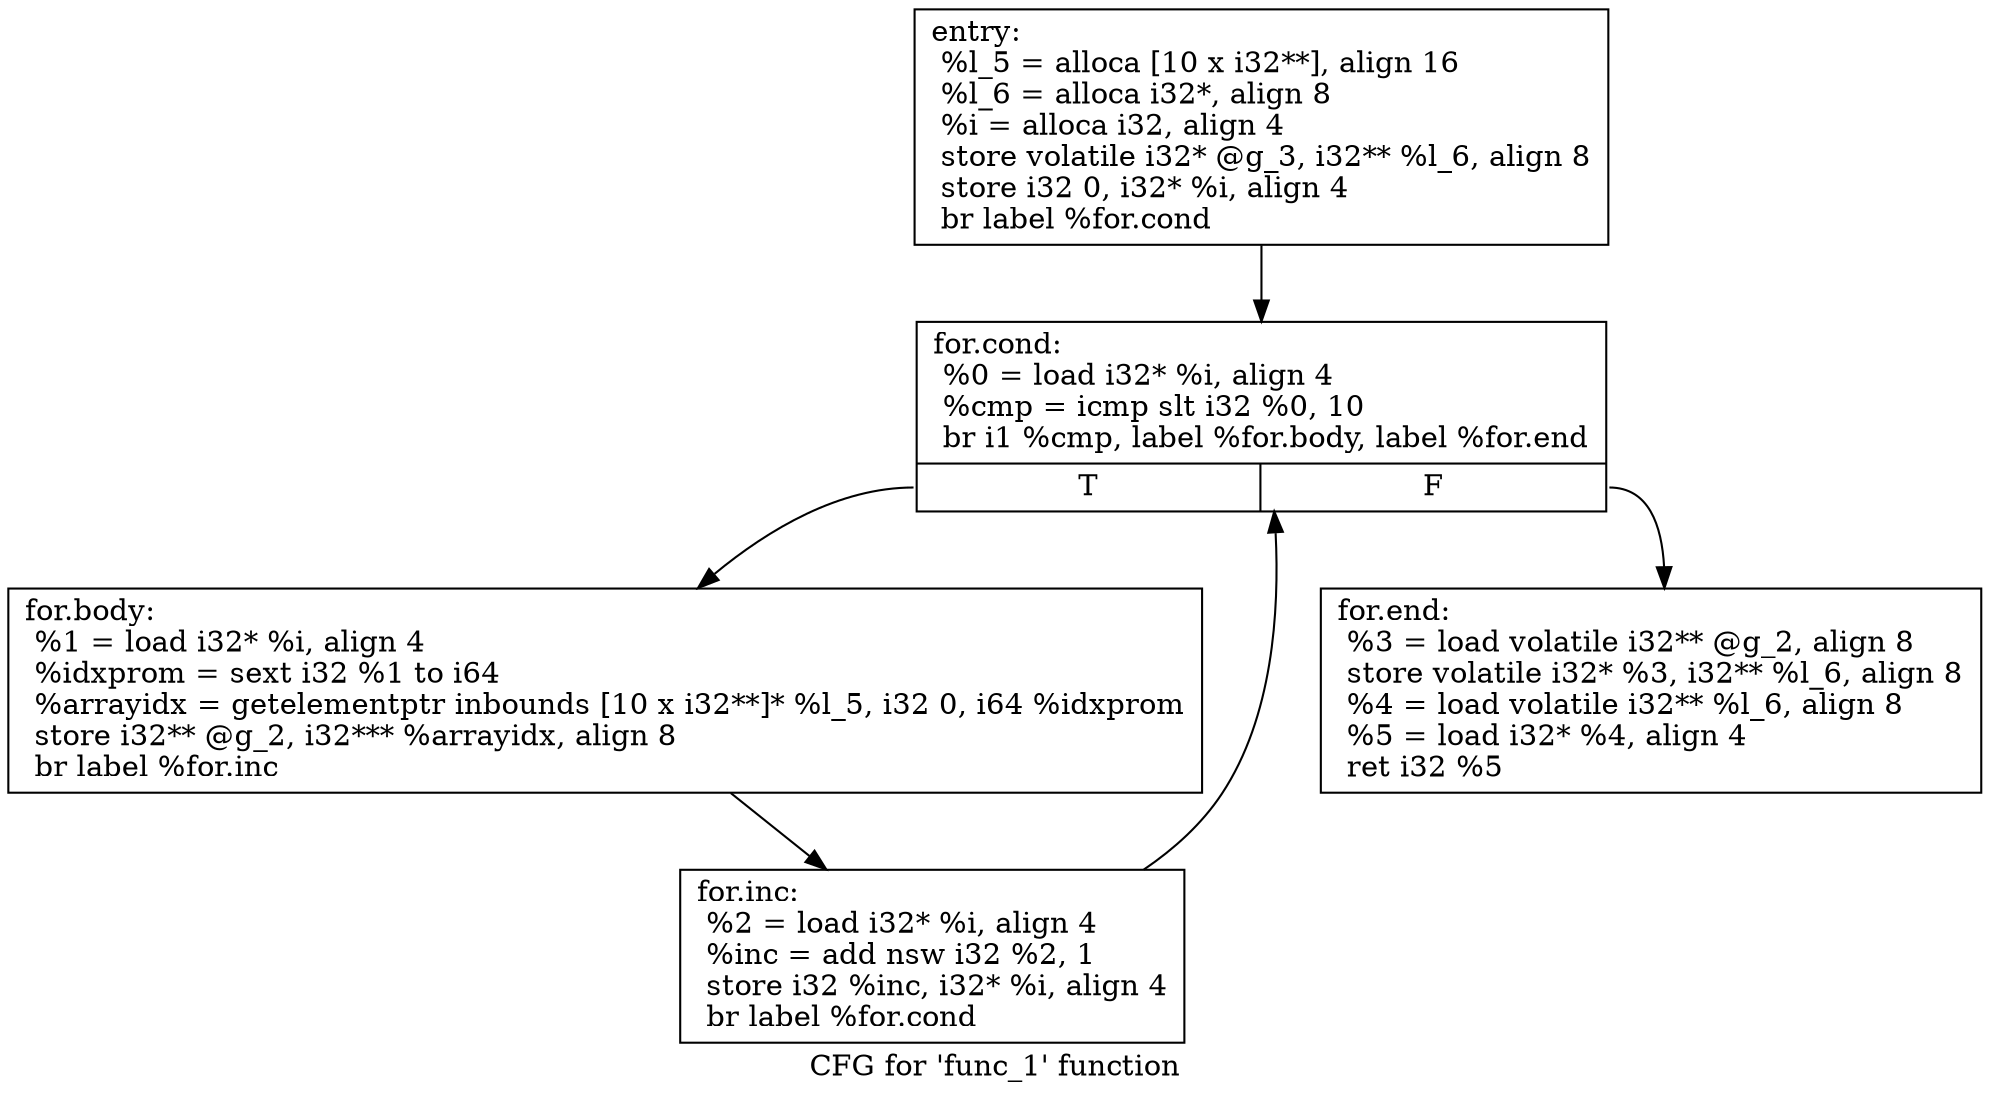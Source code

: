 digraph "CFG for 'func_1' function" {
	label="CFG for 'func_1' function";

	Node0xb6b28f8 [shape=record,label="{entry:\l  %l_5 = alloca [10 x i32**], align 16\l  %l_6 = alloca i32*, align 8\l  %i = alloca i32, align 4\l  store volatile i32* @g_3, i32** %l_6, align 8\l  store i32 0, i32* %i, align 4\l  br label %for.cond\l}"];
	Node0xb6b28f8 -> Node0xb6b2928;
	Node0xb6b2928 [shape=record,label="{for.cond:                                         \l  %0 = load i32* %i, align 4\l  %cmp = icmp slt i32 %0, 10\l  br i1 %cmp, label %for.body, label %for.end\l|{<s0>T|<s1>F}}"];
	Node0xb6b2928:s0 -> Node0xb6b2958;
	Node0xb6b2928:s1 -> Node0xb6b2c48;
	Node0xb6b2958 [shape=record,label="{for.body:                                         \l  %1 = load i32* %i, align 4\l  %idxprom = sext i32 %1 to i64\l  %arrayidx = getelementptr inbounds [10 x i32**]* %l_5, i32 0, i64 %idxprom\l  store i32** @g_2, i32*** %arrayidx, align 8\l  br label %for.inc\l}"];
	Node0xb6b2958 -> Node0xb6b2988;
	Node0xb6b2988 [shape=record,label="{for.inc:                                          \l  %2 = load i32* %i, align 4\l  %inc = add nsw i32 %2, 1\l  store i32 %inc, i32* %i, align 4\l  br label %for.cond\l}"];
	Node0xb6b2988 -> Node0xb6b2928;
	Node0xb6b2c48 [shape=record,label="{for.end:                                          \l  %3 = load volatile i32** @g_2, align 8\l  store volatile i32* %3, i32** %l_6, align 8\l  %4 = load volatile i32** %l_6, align 8\l  %5 = load i32* %4, align 4\l  ret i32 %5\l}"];
}
